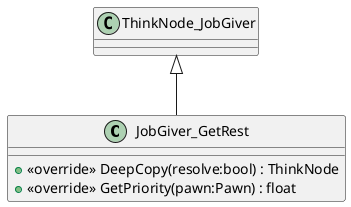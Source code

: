 @startuml
class JobGiver_GetRest {
    + <<override>> DeepCopy(resolve:bool) : ThinkNode
    + <<override>> GetPriority(pawn:Pawn) : float
}
ThinkNode_JobGiver <|-- JobGiver_GetRest
@enduml
